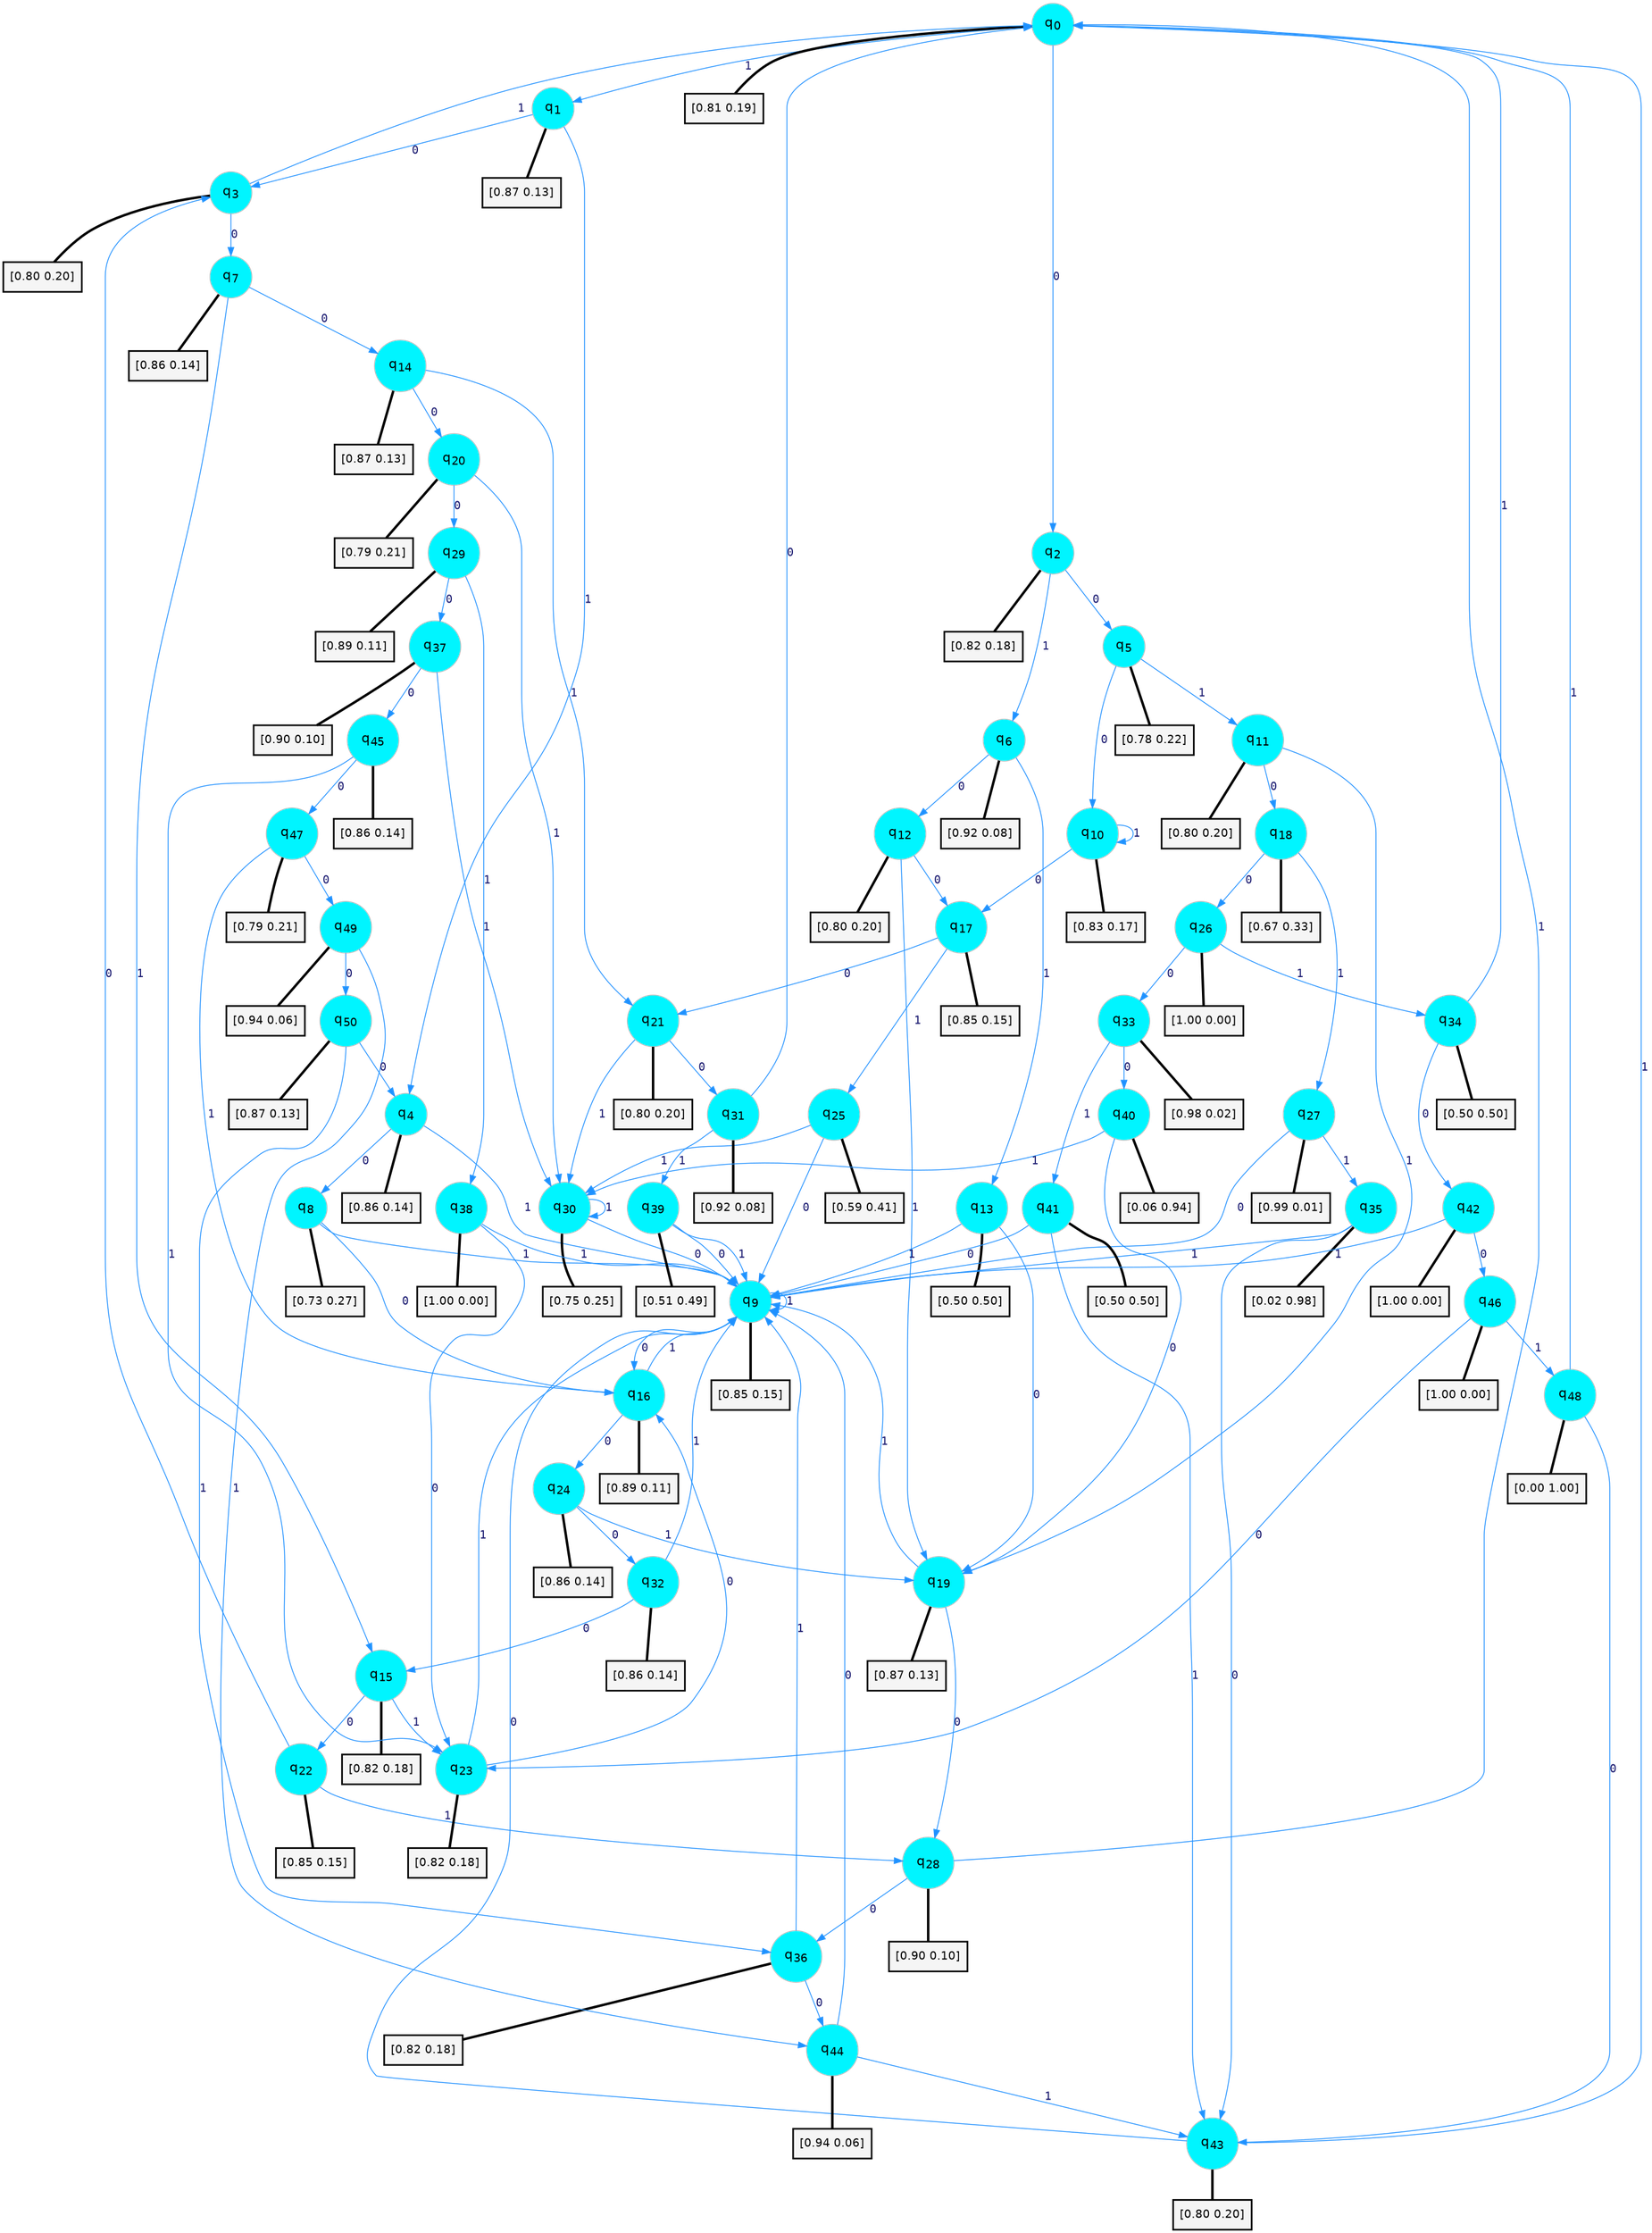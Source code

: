 digraph G {
graph [
bgcolor=transparent, dpi=300, rankdir=TD, size="40,25"];
node [
color=gray, fillcolor=turquoise1, fontcolor=black, fontname=Helvetica, fontsize=16, fontweight=bold, shape=circle, style=filled];
edge [
arrowsize=1, color=dodgerblue1, fontcolor=midnightblue, fontname=courier, fontweight=bold, penwidth=1, style=solid, weight=20];
0[label=<q<SUB>0</SUB>>];
1[label=<q<SUB>1</SUB>>];
2[label=<q<SUB>2</SUB>>];
3[label=<q<SUB>3</SUB>>];
4[label=<q<SUB>4</SUB>>];
5[label=<q<SUB>5</SUB>>];
6[label=<q<SUB>6</SUB>>];
7[label=<q<SUB>7</SUB>>];
8[label=<q<SUB>8</SUB>>];
9[label=<q<SUB>9</SUB>>];
10[label=<q<SUB>10</SUB>>];
11[label=<q<SUB>11</SUB>>];
12[label=<q<SUB>12</SUB>>];
13[label=<q<SUB>13</SUB>>];
14[label=<q<SUB>14</SUB>>];
15[label=<q<SUB>15</SUB>>];
16[label=<q<SUB>16</SUB>>];
17[label=<q<SUB>17</SUB>>];
18[label=<q<SUB>18</SUB>>];
19[label=<q<SUB>19</SUB>>];
20[label=<q<SUB>20</SUB>>];
21[label=<q<SUB>21</SUB>>];
22[label=<q<SUB>22</SUB>>];
23[label=<q<SUB>23</SUB>>];
24[label=<q<SUB>24</SUB>>];
25[label=<q<SUB>25</SUB>>];
26[label=<q<SUB>26</SUB>>];
27[label=<q<SUB>27</SUB>>];
28[label=<q<SUB>28</SUB>>];
29[label=<q<SUB>29</SUB>>];
30[label=<q<SUB>30</SUB>>];
31[label=<q<SUB>31</SUB>>];
32[label=<q<SUB>32</SUB>>];
33[label=<q<SUB>33</SUB>>];
34[label=<q<SUB>34</SUB>>];
35[label=<q<SUB>35</SUB>>];
36[label=<q<SUB>36</SUB>>];
37[label=<q<SUB>37</SUB>>];
38[label=<q<SUB>38</SUB>>];
39[label=<q<SUB>39</SUB>>];
40[label=<q<SUB>40</SUB>>];
41[label=<q<SUB>41</SUB>>];
42[label=<q<SUB>42</SUB>>];
43[label=<q<SUB>43</SUB>>];
44[label=<q<SUB>44</SUB>>];
45[label=<q<SUB>45</SUB>>];
46[label=<q<SUB>46</SUB>>];
47[label=<q<SUB>47</SUB>>];
48[label=<q<SUB>48</SUB>>];
49[label=<q<SUB>49</SUB>>];
50[label=<q<SUB>50</SUB>>];
51[label="[0.81 0.19]", shape=box,fontcolor=black, fontname=Helvetica, fontsize=14, penwidth=2, fillcolor=whitesmoke,color=black];
52[label="[0.87 0.13]", shape=box,fontcolor=black, fontname=Helvetica, fontsize=14, penwidth=2, fillcolor=whitesmoke,color=black];
53[label="[0.82 0.18]", shape=box,fontcolor=black, fontname=Helvetica, fontsize=14, penwidth=2, fillcolor=whitesmoke,color=black];
54[label="[0.80 0.20]", shape=box,fontcolor=black, fontname=Helvetica, fontsize=14, penwidth=2, fillcolor=whitesmoke,color=black];
55[label="[0.86 0.14]", shape=box,fontcolor=black, fontname=Helvetica, fontsize=14, penwidth=2, fillcolor=whitesmoke,color=black];
56[label="[0.78 0.22]", shape=box,fontcolor=black, fontname=Helvetica, fontsize=14, penwidth=2, fillcolor=whitesmoke,color=black];
57[label="[0.92 0.08]", shape=box,fontcolor=black, fontname=Helvetica, fontsize=14, penwidth=2, fillcolor=whitesmoke,color=black];
58[label="[0.86 0.14]", shape=box,fontcolor=black, fontname=Helvetica, fontsize=14, penwidth=2, fillcolor=whitesmoke,color=black];
59[label="[0.73 0.27]", shape=box,fontcolor=black, fontname=Helvetica, fontsize=14, penwidth=2, fillcolor=whitesmoke,color=black];
60[label="[0.85 0.15]", shape=box,fontcolor=black, fontname=Helvetica, fontsize=14, penwidth=2, fillcolor=whitesmoke,color=black];
61[label="[0.83 0.17]", shape=box,fontcolor=black, fontname=Helvetica, fontsize=14, penwidth=2, fillcolor=whitesmoke,color=black];
62[label="[0.80 0.20]", shape=box,fontcolor=black, fontname=Helvetica, fontsize=14, penwidth=2, fillcolor=whitesmoke,color=black];
63[label="[0.80 0.20]", shape=box,fontcolor=black, fontname=Helvetica, fontsize=14, penwidth=2, fillcolor=whitesmoke,color=black];
64[label="[0.50 0.50]", shape=box,fontcolor=black, fontname=Helvetica, fontsize=14, penwidth=2, fillcolor=whitesmoke,color=black];
65[label="[0.87 0.13]", shape=box,fontcolor=black, fontname=Helvetica, fontsize=14, penwidth=2, fillcolor=whitesmoke,color=black];
66[label="[0.82 0.18]", shape=box,fontcolor=black, fontname=Helvetica, fontsize=14, penwidth=2, fillcolor=whitesmoke,color=black];
67[label="[0.89 0.11]", shape=box,fontcolor=black, fontname=Helvetica, fontsize=14, penwidth=2, fillcolor=whitesmoke,color=black];
68[label="[0.85 0.15]", shape=box,fontcolor=black, fontname=Helvetica, fontsize=14, penwidth=2, fillcolor=whitesmoke,color=black];
69[label="[0.67 0.33]", shape=box,fontcolor=black, fontname=Helvetica, fontsize=14, penwidth=2, fillcolor=whitesmoke,color=black];
70[label="[0.87 0.13]", shape=box,fontcolor=black, fontname=Helvetica, fontsize=14, penwidth=2, fillcolor=whitesmoke,color=black];
71[label="[0.79 0.21]", shape=box,fontcolor=black, fontname=Helvetica, fontsize=14, penwidth=2, fillcolor=whitesmoke,color=black];
72[label="[0.80 0.20]", shape=box,fontcolor=black, fontname=Helvetica, fontsize=14, penwidth=2, fillcolor=whitesmoke,color=black];
73[label="[0.85 0.15]", shape=box,fontcolor=black, fontname=Helvetica, fontsize=14, penwidth=2, fillcolor=whitesmoke,color=black];
74[label="[0.82 0.18]", shape=box,fontcolor=black, fontname=Helvetica, fontsize=14, penwidth=2, fillcolor=whitesmoke,color=black];
75[label="[0.86 0.14]", shape=box,fontcolor=black, fontname=Helvetica, fontsize=14, penwidth=2, fillcolor=whitesmoke,color=black];
76[label="[0.59 0.41]", shape=box,fontcolor=black, fontname=Helvetica, fontsize=14, penwidth=2, fillcolor=whitesmoke,color=black];
77[label="[1.00 0.00]", shape=box,fontcolor=black, fontname=Helvetica, fontsize=14, penwidth=2, fillcolor=whitesmoke,color=black];
78[label="[0.99 0.01]", shape=box,fontcolor=black, fontname=Helvetica, fontsize=14, penwidth=2, fillcolor=whitesmoke,color=black];
79[label="[0.90 0.10]", shape=box,fontcolor=black, fontname=Helvetica, fontsize=14, penwidth=2, fillcolor=whitesmoke,color=black];
80[label="[0.89 0.11]", shape=box,fontcolor=black, fontname=Helvetica, fontsize=14, penwidth=2, fillcolor=whitesmoke,color=black];
81[label="[0.75 0.25]", shape=box,fontcolor=black, fontname=Helvetica, fontsize=14, penwidth=2, fillcolor=whitesmoke,color=black];
82[label="[0.92 0.08]", shape=box,fontcolor=black, fontname=Helvetica, fontsize=14, penwidth=2, fillcolor=whitesmoke,color=black];
83[label="[0.86 0.14]", shape=box,fontcolor=black, fontname=Helvetica, fontsize=14, penwidth=2, fillcolor=whitesmoke,color=black];
84[label="[0.98 0.02]", shape=box,fontcolor=black, fontname=Helvetica, fontsize=14, penwidth=2, fillcolor=whitesmoke,color=black];
85[label="[0.50 0.50]", shape=box,fontcolor=black, fontname=Helvetica, fontsize=14, penwidth=2, fillcolor=whitesmoke,color=black];
86[label="[0.02 0.98]", shape=box,fontcolor=black, fontname=Helvetica, fontsize=14, penwidth=2, fillcolor=whitesmoke,color=black];
87[label="[0.82 0.18]", shape=box,fontcolor=black, fontname=Helvetica, fontsize=14, penwidth=2, fillcolor=whitesmoke,color=black];
88[label="[0.90 0.10]", shape=box,fontcolor=black, fontname=Helvetica, fontsize=14, penwidth=2, fillcolor=whitesmoke,color=black];
89[label="[1.00 0.00]", shape=box,fontcolor=black, fontname=Helvetica, fontsize=14, penwidth=2, fillcolor=whitesmoke,color=black];
90[label="[0.51 0.49]", shape=box,fontcolor=black, fontname=Helvetica, fontsize=14, penwidth=2, fillcolor=whitesmoke,color=black];
91[label="[0.06 0.94]", shape=box,fontcolor=black, fontname=Helvetica, fontsize=14, penwidth=2, fillcolor=whitesmoke,color=black];
92[label="[0.50 0.50]", shape=box,fontcolor=black, fontname=Helvetica, fontsize=14, penwidth=2, fillcolor=whitesmoke,color=black];
93[label="[1.00 0.00]", shape=box,fontcolor=black, fontname=Helvetica, fontsize=14, penwidth=2, fillcolor=whitesmoke,color=black];
94[label="[0.80 0.20]", shape=box,fontcolor=black, fontname=Helvetica, fontsize=14, penwidth=2, fillcolor=whitesmoke,color=black];
95[label="[0.94 0.06]", shape=box,fontcolor=black, fontname=Helvetica, fontsize=14, penwidth=2, fillcolor=whitesmoke,color=black];
96[label="[0.86 0.14]", shape=box,fontcolor=black, fontname=Helvetica, fontsize=14, penwidth=2, fillcolor=whitesmoke,color=black];
97[label="[1.00 0.00]", shape=box,fontcolor=black, fontname=Helvetica, fontsize=14, penwidth=2, fillcolor=whitesmoke,color=black];
98[label="[0.79 0.21]", shape=box,fontcolor=black, fontname=Helvetica, fontsize=14, penwidth=2, fillcolor=whitesmoke,color=black];
99[label="[0.00 1.00]", shape=box,fontcolor=black, fontname=Helvetica, fontsize=14, penwidth=2, fillcolor=whitesmoke,color=black];
100[label="[0.94 0.06]", shape=box,fontcolor=black, fontname=Helvetica, fontsize=14, penwidth=2, fillcolor=whitesmoke,color=black];
101[label="[0.87 0.13]", shape=box,fontcolor=black, fontname=Helvetica, fontsize=14, penwidth=2, fillcolor=whitesmoke,color=black];
0->2 [label=0];
0->1 [label=1];
0->51 [arrowhead=none, penwidth=3,color=black];
1->3 [label=0];
1->4 [label=1];
1->52 [arrowhead=none, penwidth=3,color=black];
2->5 [label=0];
2->6 [label=1];
2->53 [arrowhead=none, penwidth=3,color=black];
3->7 [label=0];
3->0 [label=1];
3->54 [arrowhead=none, penwidth=3,color=black];
4->8 [label=0];
4->9 [label=1];
4->55 [arrowhead=none, penwidth=3,color=black];
5->10 [label=0];
5->11 [label=1];
5->56 [arrowhead=none, penwidth=3,color=black];
6->12 [label=0];
6->13 [label=1];
6->57 [arrowhead=none, penwidth=3,color=black];
7->14 [label=0];
7->15 [label=1];
7->58 [arrowhead=none, penwidth=3,color=black];
8->16 [label=0];
8->9 [label=1];
8->59 [arrowhead=none, penwidth=3,color=black];
9->16 [label=0];
9->9 [label=1];
9->60 [arrowhead=none, penwidth=3,color=black];
10->17 [label=0];
10->10 [label=1];
10->61 [arrowhead=none, penwidth=3,color=black];
11->18 [label=0];
11->19 [label=1];
11->62 [arrowhead=none, penwidth=3,color=black];
12->17 [label=0];
12->19 [label=1];
12->63 [arrowhead=none, penwidth=3,color=black];
13->19 [label=0];
13->9 [label=1];
13->64 [arrowhead=none, penwidth=3,color=black];
14->20 [label=0];
14->21 [label=1];
14->65 [arrowhead=none, penwidth=3,color=black];
15->22 [label=0];
15->23 [label=1];
15->66 [arrowhead=none, penwidth=3,color=black];
16->24 [label=0];
16->9 [label=1];
16->67 [arrowhead=none, penwidth=3,color=black];
17->21 [label=0];
17->25 [label=1];
17->68 [arrowhead=none, penwidth=3,color=black];
18->26 [label=0];
18->27 [label=1];
18->69 [arrowhead=none, penwidth=3,color=black];
19->28 [label=0];
19->9 [label=1];
19->70 [arrowhead=none, penwidth=3,color=black];
20->29 [label=0];
20->30 [label=1];
20->71 [arrowhead=none, penwidth=3,color=black];
21->31 [label=0];
21->30 [label=1];
21->72 [arrowhead=none, penwidth=3,color=black];
22->3 [label=0];
22->28 [label=1];
22->73 [arrowhead=none, penwidth=3,color=black];
23->16 [label=0];
23->9 [label=1];
23->74 [arrowhead=none, penwidth=3,color=black];
24->32 [label=0];
24->19 [label=1];
24->75 [arrowhead=none, penwidth=3,color=black];
25->9 [label=0];
25->30 [label=1];
25->76 [arrowhead=none, penwidth=3,color=black];
26->33 [label=0];
26->34 [label=1];
26->77 [arrowhead=none, penwidth=3,color=black];
27->9 [label=0];
27->35 [label=1];
27->78 [arrowhead=none, penwidth=3,color=black];
28->36 [label=0];
28->0 [label=1];
28->79 [arrowhead=none, penwidth=3,color=black];
29->37 [label=0];
29->38 [label=1];
29->80 [arrowhead=none, penwidth=3,color=black];
30->9 [label=0];
30->30 [label=1];
30->81 [arrowhead=none, penwidth=3,color=black];
31->0 [label=0];
31->39 [label=1];
31->82 [arrowhead=none, penwidth=3,color=black];
32->15 [label=0];
32->9 [label=1];
32->83 [arrowhead=none, penwidth=3,color=black];
33->40 [label=0];
33->41 [label=1];
33->84 [arrowhead=none, penwidth=3,color=black];
34->42 [label=0];
34->0 [label=1];
34->85 [arrowhead=none, penwidth=3,color=black];
35->43 [label=0];
35->9 [label=1];
35->86 [arrowhead=none, penwidth=3,color=black];
36->44 [label=0];
36->9 [label=1];
36->87 [arrowhead=none, penwidth=3,color=black];
37->45 [label=0];
37->30 [label=1];
37->88 [arrowhead=none, penwidth=3,color=black];
38->23 [label=0];
38->9 [label=1];
38->89 [arrowhead=none, penwidth=3,color=black];
39->9 [label=0];
39->9 [label=1];
39->90 [arrowhead=none, penwidth=3,color=black];
40->19 [label=0];
40->30 [label=1];
40->91 [arrowhead=none, penwidth=3,color=black];
41->9 [label=0];
41->43 [label=1];
41->92 [arrowhead=none, penwidth=3,color=black];
42->46 [label=0];
42->9 [label=1];
42->93 [arrowhead=none, penwidth=3,color=black];
43->9 [label=0];
43->0 [label=1];
43->94 [arrowhead=none, penwidth=3,color=black];
44->9 [label=0];
44->43 [label=1];
44->95 [arrowhead=none, penwidth=3,color=black];
45->47 [label=0];
45->23 [label=1];
45->96 [arrowhead=none, penwidth=3,color=black];
46->23 [label=0];
46->48 [label=1];
46->97 [arrowhead=none, penwidth=3,color=black];
47->49 [label=0];
47->16 [label=1];
47->98 [arrowhead=none, penwidth=3,color=black];
48->43 [label=0];
48->0 [label=1];
48->99 [arrowhead=none, penwidth=3,color=black];
49->50 [label=0];
49->44 [label=1];
49->100 [arrowhead=none, penwidth=3,color=black];
50->4 [label=0];
50->36 [label=1];
50->101 [arrowhead=none, penwidth=3,color=black];
}
